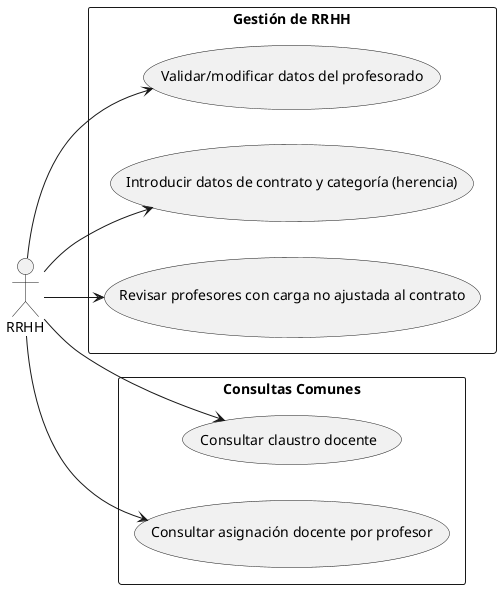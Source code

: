 @startuml
left to right direction

actor "RRHH" as A_RRHH

rectangle "Gestión de RRHH" {
    usecase "Validar/modificar datos del profesorado" as UC1
    usecase "Introducir datos de contrato y categoría (herencia)" as UC2
    usecase "Revisar profesores con carga no ajustada al contrato" as UC3
}

rectangle "Consultas Comunes" {
    usecase "Consultar claustro docente" as UC4
    usecase "Consultar asignación docente por profesor" as UC5
}

A_RRHH --> UC1
A_RRHH --> UC2
A_RRHH --> UC3
A_RRHH --> UC4
A_RRHH --> UC5

@enduml
